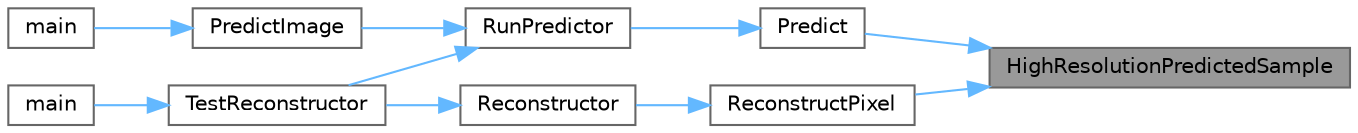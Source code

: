 digraph "HighResolutionPredictedSample"
{
 // LATEX_PDF_SIZE
  bgcolor="transparent";
  edge [fontname=Helvetica,fontsize=10,labelfontname=Helvetica,labelfontsize=10];
  node [fontname=Helvetica,fontsize=10,shape=box,height=0.2,width=0.4];
  rankdir="RL";
  Node1 [id="Node000001",label="HighResolutionPredictedSample",height=0.2,width=0.4,color="gray40", fillcolor="grey60", style="filled", fontcolor="black",tooltip=" "];
  Node1 -> Node2 [id="edge19_Node000001_Node000002",dir="back",color="steelblue1",style="solid",tooltip=" "];
  Node2 [id="Node000002",label="Predict",height=0.2,width=0.4,color="grey40", fillcolor="white", style="filled",URL="$d8/d8e/a00344.html#a498daa18fb3529e8fffc3fff08e6bef6",tooltip=" "];
  Node2 -> Node3 [id="edge20_Node000002_Node000003",dir="back",color="steelblue1",style="solid",tooltip=" "];
  Node3 [id="Node000003",label="RunPredictor",height=0.2,width=0.4,color="grey40", fillcolor="white", style="filled",URL="$d8/d8e/a00344.html#a4a94804509574a94d896a4164802bcd2",tooltip=" "];
  Node3 -> Node4 [id="edge21_Node000003_Node000004",dir="back",color="steelblue1",style="solid",tooltip=" "];
  Node4 [id="Node000004",label="PredictImage",height=0.2,width=0.4,color="grey40", fillcolor="white", style="filled",URL="$d3/d07/a00305.html#a7fae527c979b4b287e1f9672c8d2c366",tooltip=" "];
  Node4 -> Node5 [id="edge22_Node000004_Node000005",dir="back",color="steelblue1",style="solid",tooltip=" "];
  Node5 [id="Node000005",label="main",height=0.2,width=0.4,color="grey40", fillcolor="white", style="filled",URL="$d6/d2d/a00047.html#a048af25ea3eb0571ab780e44e221650e",tooltip=" "];
  Node3 -> Node6 [id="edge23_Node000003_Node000006",dir="back",color="steelblue1",style="solid",tooltip=" "];
  Node6 [id="Node000006",label="TestReconstructor",height=0.2,width=0.4,color="grey40", fillcolor="white", style="filled",URL="$d3/d93/a00341.html#aadb567bbc159d00d6334e2eb36e6e253",tooltip=" "];
  Node6 -> Node7 [id="edge24_Node000006_Node000007",dir="back",color="steelblue1",style="solid",tooltip=" "];
  Node7 [id="Node000007",label="main",height=0.2,width=0.4,color="grey40", fillcolor="white", style="filled",URL="$d5/de0/a00050.html#a048af25ea3eb0571ab780e44e221650e",tooltip=" "];
  Node1 -> Node8 [id="edge25_Node000001_Node000008",dir="back",color="steelblue1",style="solid",tooltip=" "];
  Node8 [id="Node000008",label="ReconstructPixel",height=0.2,width=0.4,color="grey40", fillcolor="white", style="filled",URL="$d3/d93/a00341.html#aeb6c4d18e6fc666235f8ef7464d1ae29",tooltip=" "];
  Node8 -> Node9 [id="edge26_Node000008_Node000009",dir="back",color="steelblue1",style="solid",tooltip=" "];
  Node9 [id="Node000009",label="Reconstructor",height=0.2,width=0.4,color="grey40", fillcolor="white", style="filled",URL="$d3/d93/a00341.html#ad0d5b55646a3018075f07ae472ddb312",tooltip=" "];
  Node9 -> Node6 [id="edge27_Node000009_Node000006",dir="back",color="steelblue1",style="solid",tooltip=" "];
}
